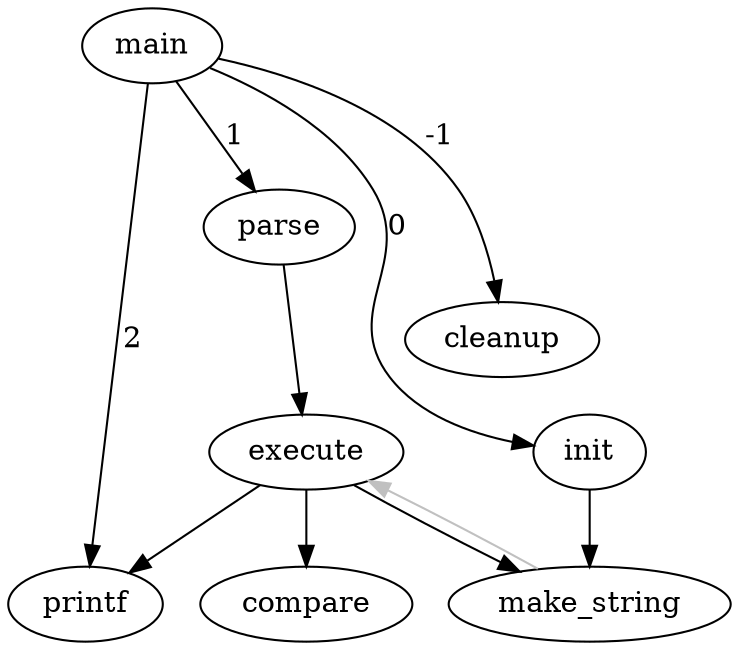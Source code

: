 digraph G {
    main -> parse[label="1"];
    parse -> execute -> printf;
    main -> init[label="0",weight="0"];
    main -> cleanup[label="-1",weight="-1"];
    execute -> make_string;
    make_string -> execute[color=gray];
    init -> make_string;
    main -> printf[label="2"];
    execute -> compare;
}
